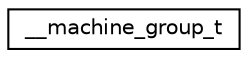digraph "Graphical Class Hierarchy"
{
 // LATEX_PDF_SIZE
  edge [fontname="Helvetica",fontsize="10",labelfontname="Helvetica",labelfontsize="10"];
  node [fontname="Helvetica",fontsize="10",shape=record];
  rankdir="LR";
  Node0 [label="__machine_group_t",height=0.2,width=0.4,color="black", fillcolor="white", style="filled",URL="$struct____machine__group__t.html",tooltip=" "];
}
